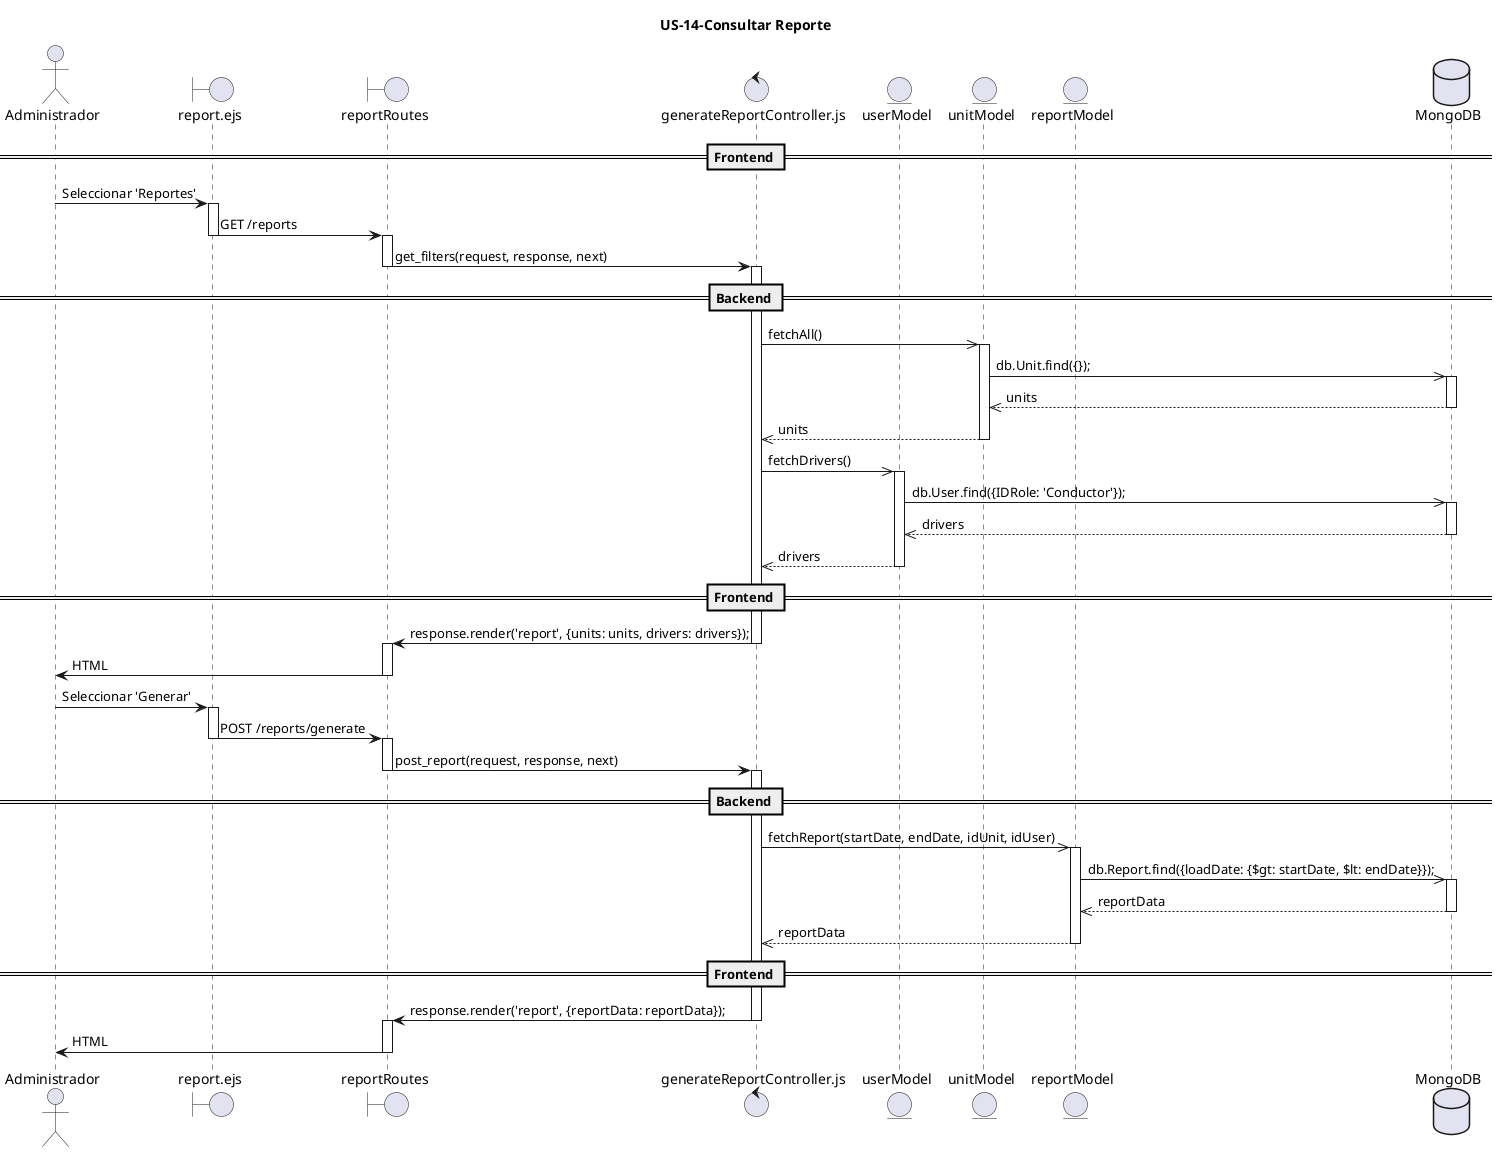@startuml US-14-consultarReporte
title US-14-Consultar Reporte

actor Administrador

boundary "report.ejs" as view
boundary "reportRoutes" as routes
control "generateReportController.js" as controller
entity "userModel" as model_user
entity "unitModel" as model_unit
entity "reportModel" as model_report
database "MongoDB" as db

== Frontend ==
Administrador -> view: Seleccionar 'Reportes'
activate view
view -> routes: GET /reports
deactivate view
activate routes

routes -> controller: get_filters(request, response, next)
deactivate routes

== Backend ==
activate controller
controller ->> model_unit: fetchAll()
activate model_unit
model_unit ->> db: db.Unit.find({});
activate db
db -->> model_unit: units
deactivate db
model_unit -->> controller: units
deactivate model_unit

controller ->> model_user: fetchDrivers()
activate model_user
model_user ->> db: db.User.find({IDRole: 'Conductor'});
activate db
db -->> model_user: drivers
deactivate db
model_user -->> controller: drivers
deactivate model_user

== Frontend ==
controller -> routes: response.render('report', {units: units, drivers: drivers});
deactivate controller

activate routes
routes -> Administrador: HTML
deactivate routes

Administrador  -> view: Seleccionar 'Generar'
activate view

view -> routes: POST /reports/generate
deactivate view
activate routes

routes -> controller: post_report(request, response, next)
deactivate routes

== Backend ==
activate controller
controller ->> model_report: fetchReport(startDate, endDate, idUnit, idUser)
activate model_report
model_report ->> db: db.Report.find({loadDate: {$gt: startDate, $lt: endDate}});
activate db
db -->> model_report: reportData
deactivate db
model_report -->> controller: reportData
deactivate model_report

== Frontend ==
controller -> routes: response.render('report', {reportData: reportData});
deactivate controller
activate routes
routes -> Administrador: HTML
deactivate routes
@enduml